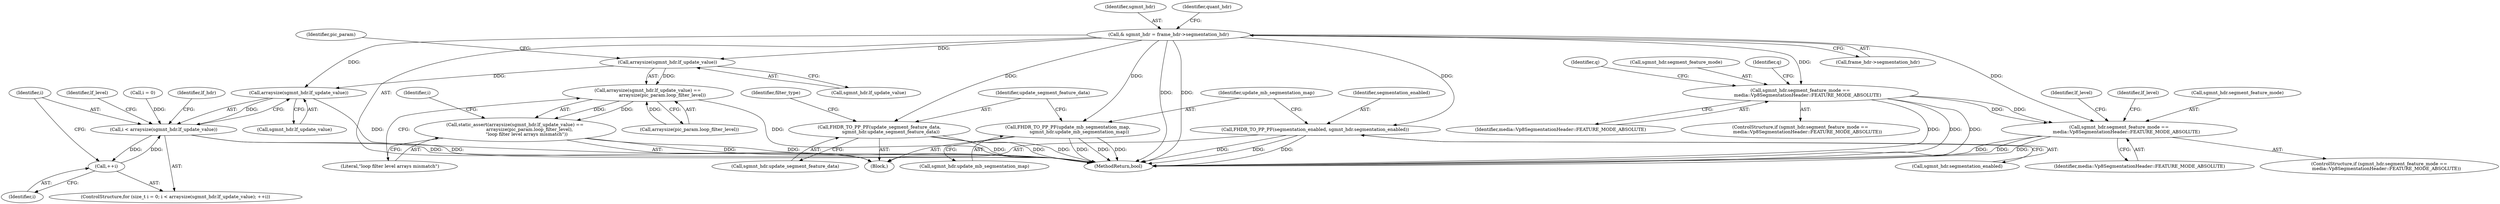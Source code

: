 digraph "0_Chrome_27c68f543e5eba779902447445dfb05ec3f5bf75_2@pointer" {
"1000115" [label="(Call,& sgmnt_hdr = frame_hdr->segmentation_hdr)"];
"1000157" [label="(Call,sgmnt_hdr.segment_feature_mode ==\n          media::Vp8SegmentationHeader::FEATURE_MODE_ABSOLUTE)"];
"1000505" [label="(Call,sgmnt_hdr.segment_feature_mode ==\n          media::Vp8SegmentationHeader::FEATURE_MODE_ABSOLUTE)"];
"1000410" [label="(Call,FHDR_TO_PP_PF(segmentation_enabled, sgmnt_hdr.segmentation_enabled))"];
"1000415" [label="(Call,FHDR_TO_PP_PF(update_mb_segmentation_map,\n                sgmnt_hdr.update_mb_segmentation_map))"];
"1000420" [label="(Call,FHDR_TO_PP_PF(update_segment_feature_data,\n                sgmnt_hdr.update_segment_feature_data))"];
"1000470" [label="(Call,arraysize(sgmnt_hdr.lf_update_value))"];
"1000469" [label="(Call,arraysize(sgmnt_hdr.lf_update_value) ==\n                    arraysize(pic_param.loop_filter_level))"];
"1000468" [label="(Call,static_assert(arraysize(sgmnt_hdr.lf_update_value) ==\n                    arraysize(pic_param.loop_filter_level),\n                \"loop filter level arrays mismatch\"))"];
"1000486" [label="(Call,arraysize(sgmnt_hdr.lf_update_value))"];
"1000484" [label="(Call,i < arraysize(sgmnt_hdr.lf_update_value))"];
"1000490" [label="(Call,++i)"];
"1000786" [label="(MethodReturn,bool)"];
"1000116" [label="(Identifier,sgmnt_hdr)"];
"1000161" [label="(Identifier,media::Vp8SegmentationHeader::FEATURE_MODE_ABSOLUTE)"];
"1000156" [label="(ControlStructure,if (sgmnt_hdr.segment_feature_mode ==\n          media::Vp8SegmentationHeader::FEATURE_MODE_ABSOLUTE))"];
"1000491" [label="(Identifier,i)"];
"1000476" [label="(Identifier,pic_param)"];
"1000469" [label="(Call,arraysize(sgmnt_hdr.lf_update_value) ==\n                    arraysize(pic_param.loop_filter_level))"];
"1000420" [label="(Call,FHDR_TO_PP_PF(update_segment_feature_data,\n                sgmnt_hdr.update_segment_feature_data))"];
"1000544" [label="(Identifier,lf_hdr)"];
"1000411" [label="(Identifier,segmentation_enabled)"];
"1000509" [label="(Identifier,media::Vp8SegmentationHeader::FEATURE_MODE_ABSOLUTE)"];
"1000416" [label="(Identifier,update_mb_segmentation_map)"];
"1000115" [label="(Call,& sgmnt_hdr = frame_hdr->segmentation_hdr)"];
"1000484" [label="(Call,i < arraysize(sgmnt_hdr.lf_update_value))"];
"1000505" [label="(Call,sgmnt_hdr.segment_feature_mode ==\n          media::Vp8SegmentationHeader::FEATURE_MODE_ABSOLUTE)"];
"1000417" [label="(Call,sgmnt_hdr.update_mb_segmentation_map)"];
"1000171" [label="(Identifier,q)"];
"1000485" [label="(Identifier,i)"];
"1000157" [label="(Call,sgmnt_hdr.segment_feature_mode ==\n          media::Vp8SegmentationHeader::FEATURE_MODE_ABSOLUTE)"];
"1000415" [label="(Call,FHDR_TO_PP_PF(update_mb_segmentation_map,\n                sgmnt_hdr.update_mb_segmentation_map))"];
"1000410" [label="(Call,FHDR_TO_PP_PF(segmentation_enabled, sgmnt_hdr.segmentation_enabled))"];
"1000468" [label="(Call,static_assert(arraysize(sgmnt_hdr.lf_update_value) ==\n                    arraysize(pic_param.loop_filter_level),\n                \"loop filter level arrays mismatch\"))"];
"1000117" [label="(Call,frame_hdr->segmentation_hdr)"];
"1000487" [label="(Call,sgmnt_hdr.lf_update_value)"];
"1000478" [label="(Literal,\"loop filter level arrays mismatch\")"];
"1000106" [label="(Block,)"];
"1000490" [label="(Call,++i)"];
"1000519" [label="(Identifier,lf_level)"];
"1000158" [label="(Call,sgmnt_hdr.segment_feature_mode)"];
"1000482" [label="(Identifier,i)"];
"1000479" [label="(ControlStructure,for (size_t i = 0; i < arraysize(sgmnt_hdr.lf_update_value); ++i))"];
"1000163" [label="(Identifier,q)"];
"1000412" [label="(Call,sgmnt_hdr.segmentation_enabled)"];
"1000504" [label="(ControlStructure,if (sgmnt_hdr.segment_feature_mode ==\n          media::Vp8SegmentationHeader::FEATURE_MODE_ABSOLUTE))"];
"1000511" [label="(Identifier,lf_level)"];
"1000421" [label="(Identifier,update_segment_feature_data)"];
"1000122" [label="(Identifier,quant_hdr)"];
"1000422" [label="(Call,sgmnt_hdr.update_segment_feature_data)"];
"1000470" [label="(Call,arraysize(sgmnt_hdr.lf_update_value))"];
"1000495" [label="(Identifier,lf_level)"];
"1000426" [label="(Identifier,filter_type)"];
"1000506" [label="(Call,sgmnt_hdr.segment_feature_mode)"];
"1000474" [label="(Call,arraysize(pic_param.loop_filter_level))"];
"1000486" [label="(Call,arraysize(sgmnt_hdr.lf_update_value))"];
"1000471" [label="(Call,sgmnt_hdr.lf_update_value)"];
"1000481" [label="(Call,i = 0)"];
"1000115" -> "1000106"  [label="AST: "];
"1000115" -> "1000117"  [label="CFG: "];
"1000116" -> "1000115"  [label="AST: "];
"1000117" -> "1000115"  [label="AST: "];
"1000122" -> "1000115"  [label="CFG: "];
"1000115" -> "1000786"  [label="DDG: "];
"1000115" -> "1000786"  [label="DDG: "];
"1000115" -> "1000157"  [label="DDG: "];
"1000115" -> "1000410"  [label="DDG: "];
"1000115" -> "1000415"  [label="DDG: "];
"1000115" -> "1000420"  [label="DDG: "];
"1000115" -> "1000470"  [label="DDG: "];
"1000115" -> "1000486"  [label="DDG: "];
"1000115" -> "1000505"  [label="DDG: "];
"1000157" -> "1000156"  [label="AST: "];
"1000157" -> "1000161"  [label="CFG: "];
"1000158" -> "1000157"  [label="AST: "];
"1000161" -> "1000157"  [label="AST: "];
"1000163" -> "1000157"  [label="CFG: "];
"1000171" -> "1000157"  [label="CFG: "];
"1000157" -> "1000786"  [label="DDG: "];
"1000157" -> "1000786"  [label="DDG: "];
"1000157" -> "1000786"  [label="DDG: "];
"1000157" -> "1000505"  [label="DDG: "];
"1000157" -> "1000505"  [label="DDG: "];
"1000505" -> "1000504"  [label="AST: "];
"1000505" -> "1000509"  [label="CFG: "];
"1000506" -> "1000505"  [label="AST: "];
"1000509" -> "1000505"  [label="AST: "];
"1000511" -> "1000505"  [label="CFG: "];
"1000519" -> "1000505"  [label="CFG: "];
"1000505" -> "1000786"  [label="DDG: "];
"1000505" -> "1000786"  [label="DDG: "];
"1000505" -> "1000786"  [label="DDG: "];
"1000410" -> "1000106"  [label="AST: "];
"1000410" -> "1000412"  [label="CFG: "];
"1000411" -> "1000410"  [label="AST: "];
"1000412" -> "1000410"  [label="AST: "];
"1000416" -> "1000410"  [label="CFG: "];
"1000410" -> "1000786"  [label="DDG: "];
"1000410" -> "1000786"  [label="DDG: "];
"1000410" -> "1000786"  [label="DDG: "];
"1000415" -> "1000106"  [label="AST: "];
"1000415" -> "1000417"  [label="CFG: "];
"1000416" -> "1000415"  [label="AST: "];
"1000417" -> "1000415"  [label="AST: "];
"1000421" -> "1000415"  [label="CFG: "];
"1000415" -> "1000786"  [label="DDG: "];
"1000415" -> "1000786"  [label="DDG: "];
"1000415" -> "1000786"  [label="DDG: "];
"1000420" -> "1000106"  [label="AST: "];
"1000420" -> "1000422"  [label="CFG: "];
"1000421" -> "1000420"  [label="AST: "];
"1000422" -> "1000420"  [label="AST: "];
"1000426" -> "1000420"  [label="CFG: "];
"1000420" -> "1000786"  [label="DDG: "];
"1000420" -> "1000786"  [label="DDG: "];
"1000420" -> "1000786"  [label="DDG: "];
"1000470" -> "1000469"  [label="AST: "];
"1000470" -> "1000471"  [label="CFG: "];
"1000471" -> "1000470"  [label="AST: "];
"1000476" -> "1000470"  [label="CFG: "];
"1000470" -> "1000469"  [label="DDG: "];
"1000470" -> "1000486"  [label="DDG: "];
"1000469" -> "1000468"  [label="AST: "];
"1000469" -> "1000474"  [label="CFG: "];
"1000474" -> "1000469"  [label="AST: "];
"1000478" -> "1000469"  [label="CFG: "];
"1000469" -> "1000786"  [label="DDG: "];
"1000469" -> "1000468"  [label="DDG: "];
"1000469" -> "1000468"  [label="DDG: "];
"1000474" -> "1000469"  [label="DDG: "];
"1000468" -> "1000106"  [label="AST: "];
"1000468" -> "1000478"  [label="CFG: "];
"1000478" -> "1000468"  [label="AST: "];
"1000482" -> "1000468"  [label="CFG: "];
"1000468" -> "1000786"  [label="DDG: "];
"1000468" -> "1000786"  [label="DDG: "];
"1000486" -> "1000484"  [label="AST: "];
"1000486" -> "1000487"  [label="CFG: "];
"1000487" -> "1000486"  [label="AST: "];
"1000484" -> "1000486"  [label="CFG: "];
"1000486" -> "1000786"  [label="DDG: "];
"1000486" -> "1000484"  [label="DDG: "];
"1000484" -> "1000479"  [label="AST: "];
"1000485" -> "1000484"  [label="AST: "];
"1000495" -> "1000484"  [label="CFG: "];
"1000544" -> "1000484"  [label="CFG: "];
"1000484" -> "1000786"  [label="DDG: "];
"1000484" -> "1000786"  [label="DDG: "];
"1000490" -> "1000484"  [label="DDG: "];
"1000481" -> "1000484"  [label="DDG: "];
"1000484" -> "1000490"  [label="DDG: "];
"1000490" -> "1000479"  [label="AST: "];
"1000490" -> "1000491"  [label="CFG: "];
"1000491" -> "1000490"  [label="AST: "];
"1000485" -> "1000490"  [label="CFG: "];
}

